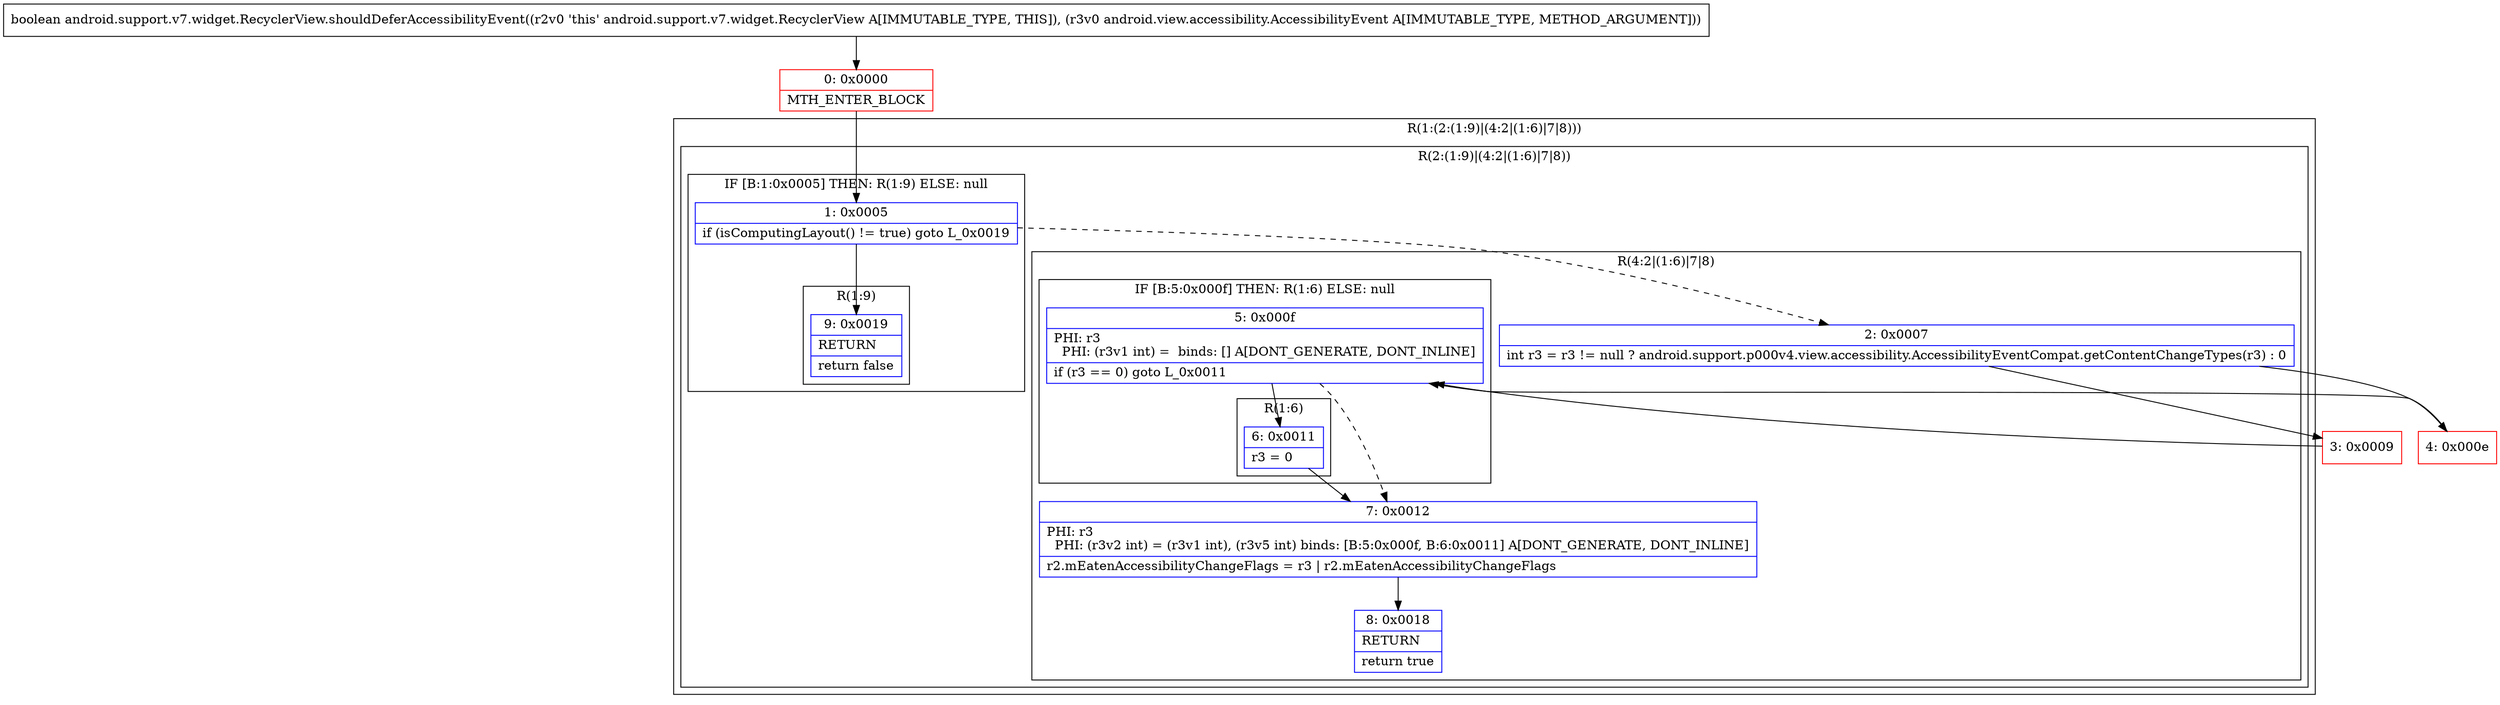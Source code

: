 digraph "CFG forandroid.support.v7.widget.RecyclerView.shouldDeferAccessibilityEvent(Landroid\/view\/accessibility\/AccessibilityEvent;)Z" {
subgraph cluster_Region_35398048 {
label = "R(1:(2:(1:9)|(4:2|(1:6)|7|8)))";
node [shape=record,color=blue];
subgraph cluster_Region_864322151 {
label = "R(2:(1:9)|(4:2|(1:6)|7|8))";
node [shape=record,color=blue];
subgraph cluster_IfRegion_1138162246 {
label = "IF [B:1:0x0005] THEN: R(1:9) ELSE: null";
node [shape=record,color=blue];
Node_1 [shape=record,label="{1\:\ 0x0005|if (isComputingLayout() != true) goto L_0x0019\l}"];
subgraph cluster_Region_2019332789 {
label = "R(1:9)";
node [shape=record,color=blue];
Node_9 [shape=record,label="{9\:\ 0x0019|RETURN\l|return false\l}"];
}
}
subgraph cluster_Region_2051736846 {
label = "R(4:2|(1:6)|7|8)";
node [shape=record,color=blue];
Node_2 [shape=record,label="{2\:\ 0x0007|int r3 = r3 != null ? android.support.p000v4.view.accessibility.AccessibilityEventCompat.getContentChangeTypes(r3) : 0\l}"];
subgraph cluster_IfRegion_1152060371 {
label = "IF [B:5:0x000f] THEN: R(1:6) ELSE: null";
node [shape=record,color=blue];
Node_5 [shape=record,label="{5\:\ 0x000f|PHI: r3 \l  PHI: (r3v1 int) =  binds: [] A[DONT_GENERATE, DONT_INLINE]\l|if (r3 == 0) goto L_0x0011\l}"];
subgraph cluster_Region_2029659354 {
label = "R(1:6)";
node [shape=record,color=blue];
Node_6 [shape=record,label="{6\:\ 0x0011|r3 = 0\l}"];
}
}
Node_7 [shape=record,label="{7\:\ 0x0012|PHI: r3 \l  PHI: (r3v2 int) = (r3v1 int), (r3v5 int) binds: [B:5:0x000f, B:6:0x0011] A[DONT_GENERATE, DONT_INLINE]\l|r2.mEatenAccessibilityChangeFlags = r3 \| r2.mEatenAccessibilityChangeFlags\l}"];
Node_8 [shape=record,label="{8\:\ 0x0018|RETURN\l|return true\l}"];
}
}
}
Node_0 [shape=record,color=red,label="{0\:\ 0x0000|MTH_ENTER_BLOCK\l}"];
Node_3 [shape=record,color=red,label="{3\:\ 0x0009}"];
Node_4 [shape=record,color=red,label="{4\:\ 0x000e}"];
MethodNode[shape=record,label="{boolean android.support.v7.widget.RecyclerView.shouldDeferAccessibilityEvent((r2v0 'this' android.support.v7.widget.RecyclerView A[IMMUTABLE_TYPE, THIS]), (r3v0 android.view.accessibility.AccessibilityEvent A[IMMUTABLE_TYPE, METHOD_ARGUMENT])) }"];
MethodNode -> Node_0;
Node_1 -> Node_2[style=dashed];
Node_1 -> Node_9;
Node_2 -> Node_3;
Node_2 -> Node_4;
Node_5 -> Node_6;
Node_5 -> Node_7[style=dashed];
Node_6 -> Node_7;
Node_7 -> Node_8;
Node_0 -> Node_1;
Node_3 -> Node_5;
Node_4 -> Node_5;
}

